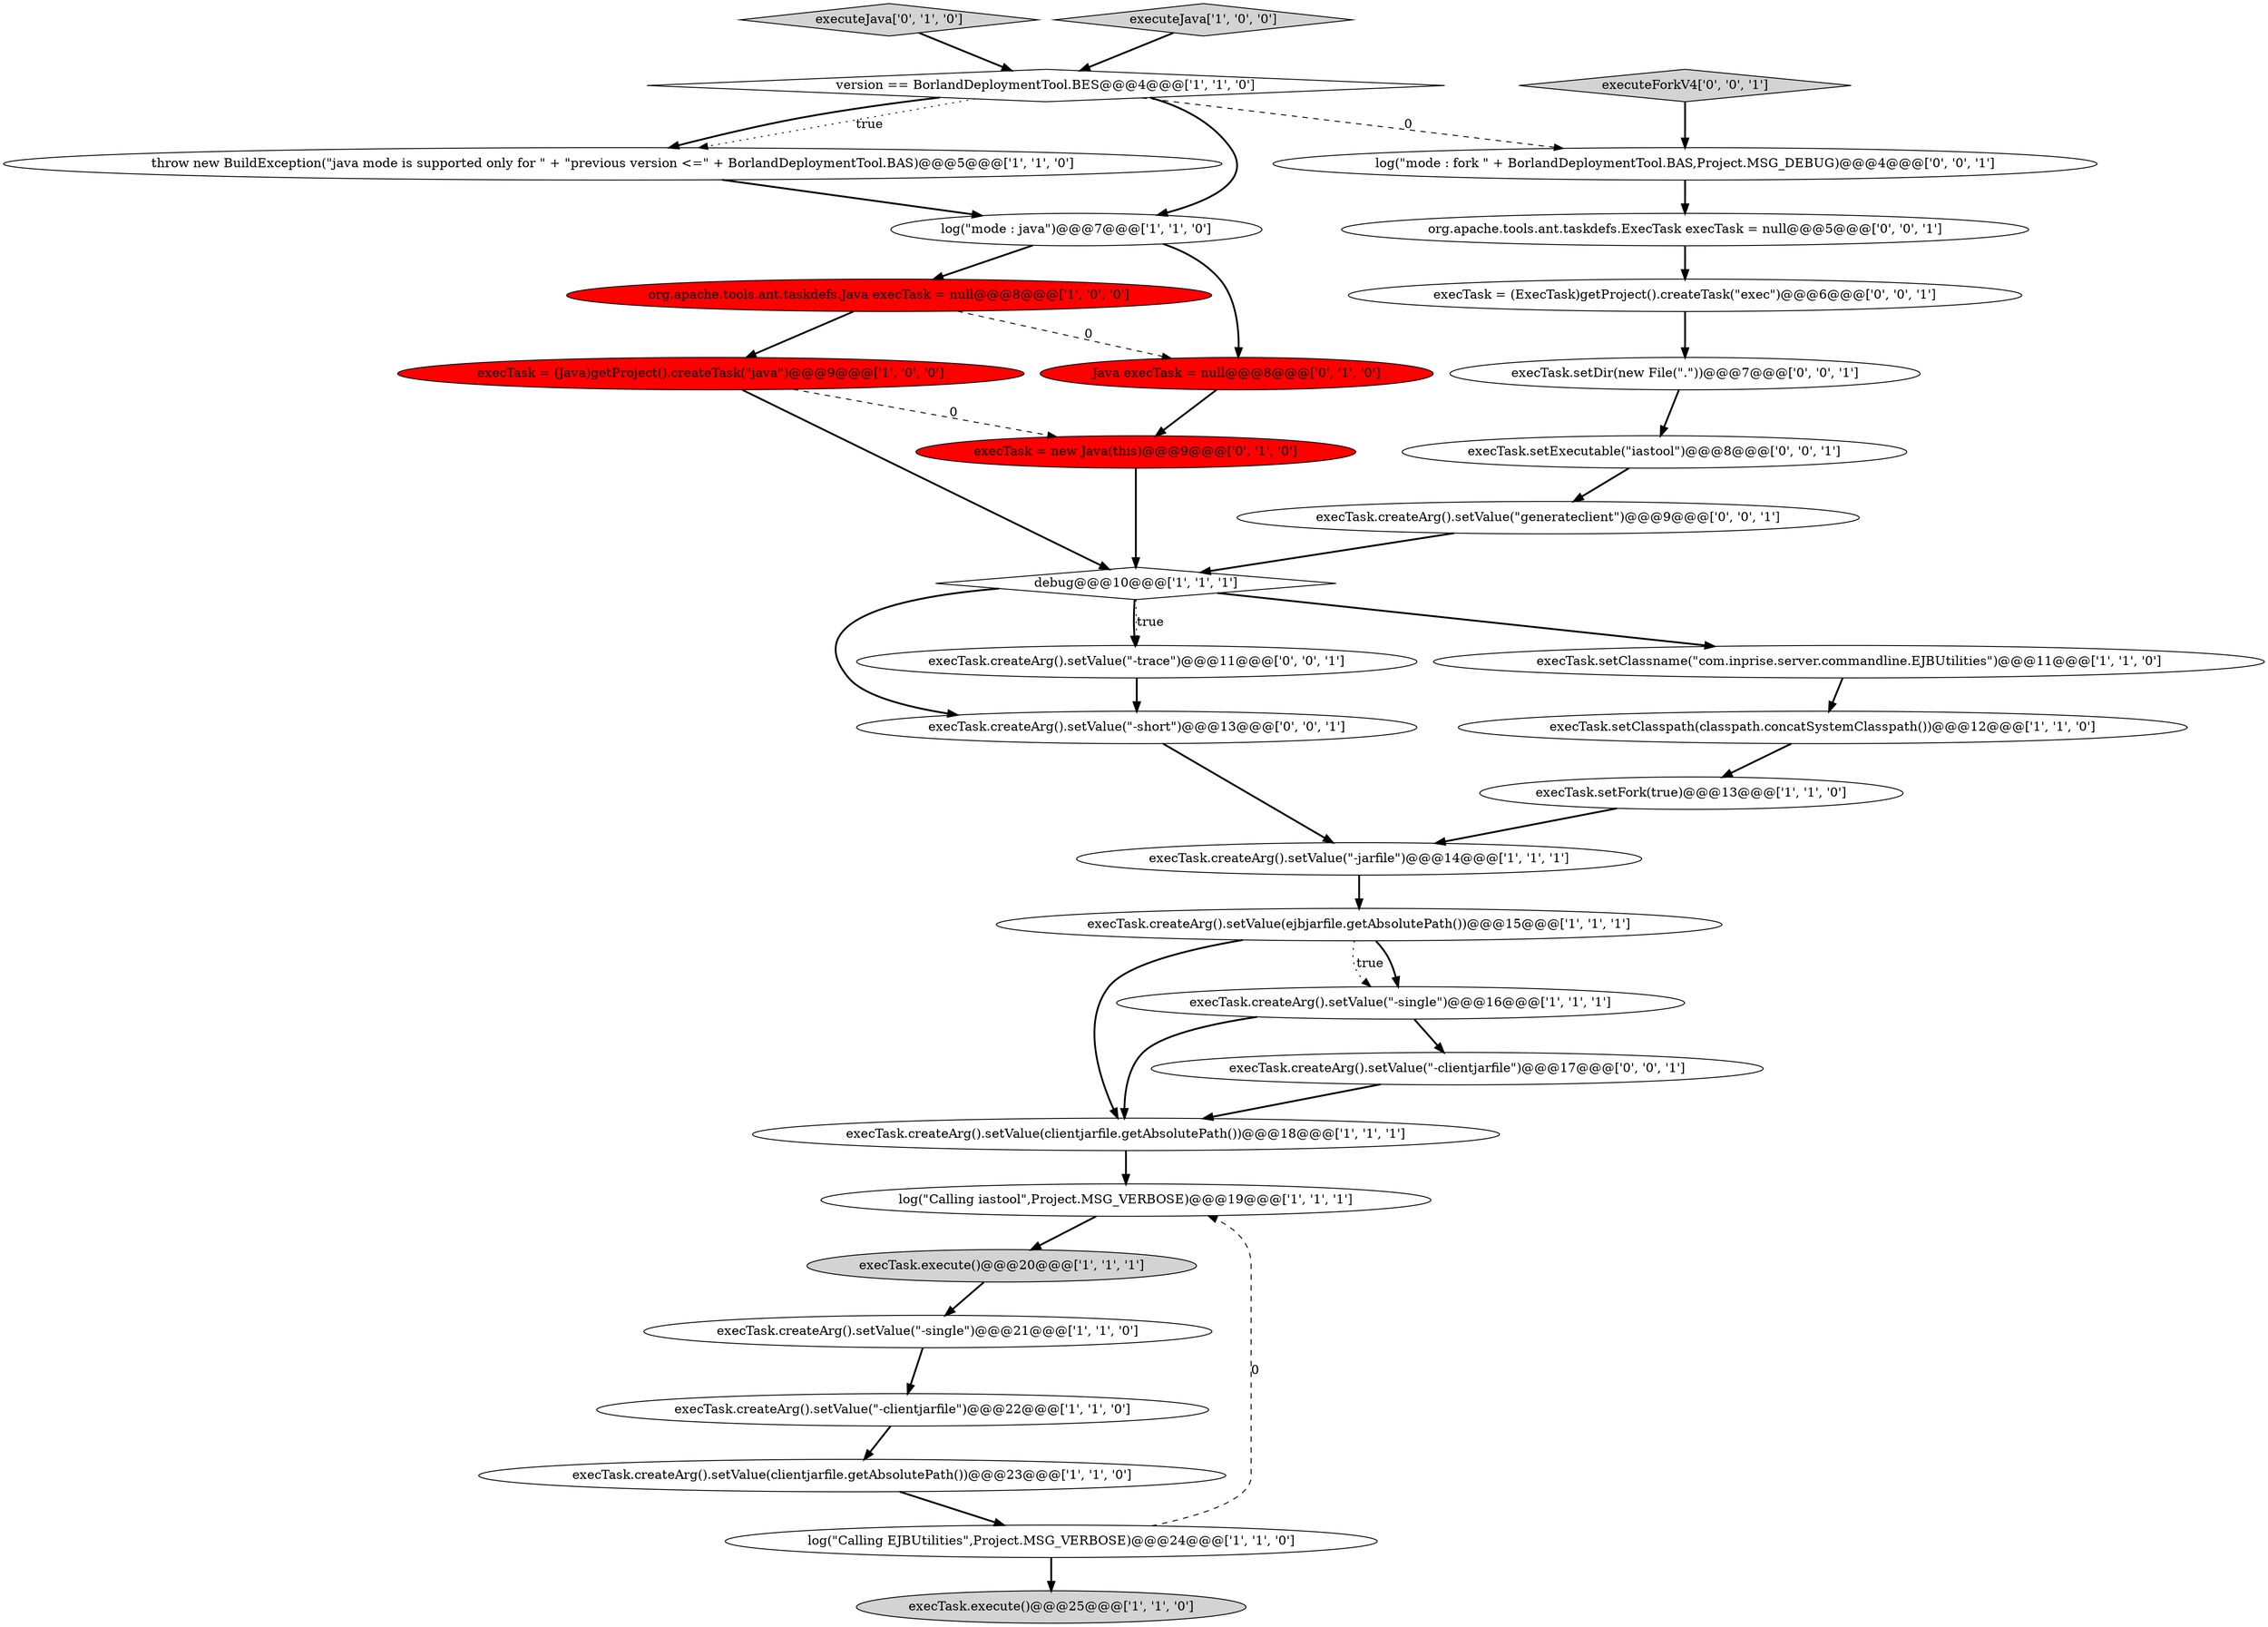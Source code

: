 digraph {
19 [style = filled, label = "execTask = (Java)getProject().createTask(\"java\")@@@9@@@['1', '0', '0']", fillcolor = red, shape = ellipse image = "AAA1AAABBB1BBB"];
20 [style = filled, label = "log(\"Calling iastool\",Project.MSG_VERBOSE)@@@19@@@['1', '1', '1']", fillcolor = white, shape = ellipse image = "AAA0AAABBB1BBB"];
32 [style = filled, label = "execTask.createArg().setValue(\"-short\")@@@13@@@['0', '0', '1']", fillcolor = white, shape = ellipse image = "AAA0AAABBB3BBB"];
27 [style = filled, label = "execTask.createArg().setValue(\"-clientjarfile\")@@@17@@@['0', '0', '1']", fillcolor = white, shape = ellipse image = "AAA0AAABBB3BBB"];
2 [style = filled, label = "execTask.execute()@@@20@@@['1', '1', '1']", fillcolor = lightgray, shape = ellipse image = "AAA0AAABBB1BBB"];
4 [style = filled, label = "execTask.createArg().setValue(clientjarfile.getAbsolutePath())@@@18@@@['1', '1', '1']", fillcolor = white, shape = ellipse image = "AAA0AAABBB1BBB"];
23 [style = filled, label = "Java execTask = null@@@8@@@['0', '1', '0']", fillcolor = red, shape = ellipse image = "AAA1AAABBB2BBB"];
9 [style = filled, label = "execTask.createArg().setValue(\"-jarfile\")@@@14@@@['1', '1', '1']", fillcolor = white, shape = ellipse image = "AAA0AAABBB1BBB"];
11 [style = filled, label = "log(\"Calling EJBUtilities\",Project.MSG_VERBOSE)@@@24@@@['1', '1', '0']", fillcolor = white, shape = ellipse image = "AAA0AAABBB1BBB"];
28 [style = filled, label = "execTask = (ExecTask)getProject().createTask(\"exec\")@@@6@@@['0', '0', '1']", fillcolor = white, shape = ellipse image = "AAA0AAABBB3BBB"];
0 [style = filled, label = "throw new BuildException(\"java mode is supported only for \" + \"previous version <=\" + BorlandDeploymentTool.BAS)@@@5@@@['1', '1', '0']", fillcolor = white, shape = ellipse image = "AAA0AAABBB1BBB"];
12 [style = filled, label = "execTask.setClassname(\"com.inprise.server.commandline.EJBUtilities\")@@@11@@@['1', '1', '0']", fillcolor = white, shape = ellipse image = "AAA0AAABBB1BBB"];
3 [style = filled, label = "execTask.createArg().setValue(\"-clientjarfile\")@@@22@@@['1', '1', '0']", fillcolor = white, shape = ellipse image = "AAA0AAABBB1BBB"];
14 [style = filled, label = "execTask.setFork(true)@@@13@@@['1', '1', '0']", fillcolor = white, shape = ellipse image = "AAA0AAABBB1BBB"];
7 [style = filled, label = "org.apache.tools.ant.taskdefs.Java execTask = null@@@8@@@['1', '0', '0']", fillcolor = red, shape = ellipse image = "AAA1AAABBB1BBB"];
31 [style = filled, label = "execTask.setDir(new File(\".\"))@@@7@@@['0', '0', '1']", fillcolor = white, shape = ellipse image = "AAA0AAABBB3BBB"];
16 [style = filled, label = "execTask.setClasspath(classpath.concatSystemClasspath())@@@12@@@['1', '1', '0']", fillcolor = white, shape = ellipse image = "AAA0AAABBB1BBB"];
21 [style = filled, label = "executeJava['0', '1', '0']", fillcolor = lightgray, shape = diamond image = "AAA0AAABBB2BBB"];
25 [style = filled, label = "execTask.setExecutable(\"iastool\")@@@8@@@['0', '0', '1']", fillcolor = white, shape = ellipse image = "AAA0AAABBB3BBB"];
22 [style = filled, label = "execTask = new Java(this)@@@9@@@['0', '1', '0']", fillcolor = red, shape = ellipse image = "AAA1AAABBB2BBB"];
6 [style = filled, label = "log(\"mode : java\")@@@7@@@['1', '1', '0']", fillcolor = white, shape = ellipse image = "AAA0AAABBB1BBB"];
33 [style = filled, label = "log(\"mode : fork \" + BorlandDeploymentTool.BAS,Project.MSG_DEBUG)@@@4@@@['0', '0', '1']", fillcolor = white, shape = ellipse image = "AAA0AAABBB3BBB"];
13 [style = filled, label = "execTask.createArg().setValue(\"-single\")@@@21@@@['1', '1', '0']", fillcolor = white, shape = ellipse image = "AAA0AAABBB1BBB"];
26 [style = filled, label = "org.apache.tools.ant.taskdefs.ExecTask execTask = null@@@5@@@['0', '0', '1']", fillcolor = white, shape = ellipse image = "AAA0AAABBB3BBB"];
1 [style = filled, label = "executeJava['1', '0', '0']", fillcolor = lightgray, shape = diamond image = "AAA0AAABBB1BBB"];
17 [style = filled, label = "execTask.createArg().setValue(\"-single\")@@@16@@@['1', '1', '1']", fillcolor = white, shape = ellipse image = "AAA0AAABBB1BBB"];
18 [style = filled, label = "version == BorlandDeploymentTool.BES@@@4@@@['1', '1', '0']", fillcolor = white, shape = diamond image = "AAA0AAABBB1BBB"];
8 [style = filled, label = "debug@@@10@@@['1', '1', '1']", fillcolor = white, shape = diamond image = "AAA0AAABBB1BBB"];
5 [style = filled, label = "execTask.createArg().setValue(clientjarfile.getAbsolutePath())@@@23@@@['1', '1', '0']", fillcolor = white, shape = ellipse image = "AAA0AAABBB1BBB"];
24 [style = filled, label = "execTask.createArg().setValue(\"generateclient\")@@@9@@@['0', '0', '1']", fillcolor = white, shape = ellipse image = "AAA0AAABBB3BBB"];
29 [style = filled, label = "execTask.createArg().setValue(\"-trace\")@@@11@@@['0', '0', '1']", fillcolor = white, shape = ellipse image = "AAA0AAABBB3BBB"];
30 [style = filled, label = "executeForkV4['0', '0', '1']", fillcolor = lightgray, shape = diamond image = "AAA0AAABBB3BBB"];
10 [style = filled, label = "execTask.createArg().setValue(ejbjarfile.getAbsolutePath())@@@15@@@['1', '1', '1']", fillcolor = white, shape = ellipse image = "AAA0AAABBB1BBB"];
15 [style = filled, label = "execTask.execute()@@@25@@@['1', '1', '0']", fillcolor = lightgray, shape = ellipse image = "AAA0AAABBB1BBB"];
31->25 [style = bold, label=""];
7->23 [style = dashed, label="0"];
11->20 [style = dashed, label="0"];
30->33 [style = bold, label=""];
8->32 [style = bold, label=""];
0->6 [style = bold, label=""];
6->23 [style = bold, label=""];
28->31 [style = bold, label=""];
1->18 [style = bold, label=""];
10->17 [style = bold, label=""];
12->16 [style = bold, label=""];
9->10 [style = bold, label=""];
21->18 [style = bold, label=""];
19->8 [style = bold, label=""];
11->15 [style = bold, label=""];
33->26 [style = bold, label=""];
2->13 [style = bold, label=""];
10->17 [style = dotted, label="true"];
20->2 [style = bold, label=""];
22->8 [style = bold, label=""];
32->9 [style = bold, label=""];
25->24 [style = bold, label=""];
27->4 [style = bold, label=""];
3->5 [style = bold, label=""];
23->22 [style = bold, label=""];
13->3 [style = bold, label=""];
18->6 [style = bold, label=""];
29->32 [style = bold, label=""];
4->20 [style = bold, label=""];
8->12 [style = bold, label=""];
10->4 [style = bold, label=""];
18->0 [style = dotted, label="true"];
16->14 [style = bold, label=""];
14->9 [style = bold, label=""];
8->29 [style = dotted, label="true"];
5->11 [style = bold, label=""];
26->28 [style = bold, label=""];
24->8 [style = bold, label=""];
17->27 [style = bold, label=""];
6->7 [style = bold, label=""];
7->19 [style = bold, label=""];
8->29 [style = bold, label=""];
18->0 [style = bold, label=""];
17->4 [style = bold, label=""];
18->33 [style = dashed, label="0"];
19->22 [style = dashed, label="0"];
}
